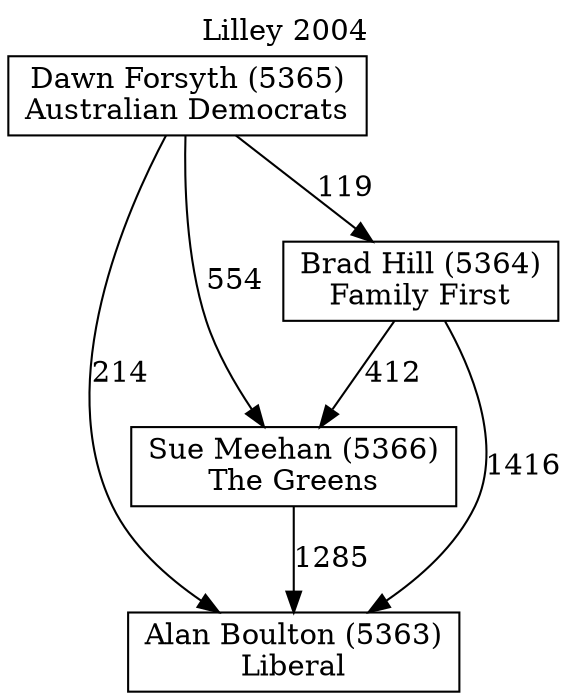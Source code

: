 // House preference flow
digraph "Alan Boulton (5363)_Lilley_2004" {
	graph [label="Lilley 2004" labelloc=t mclimit=10]
	node [shape=box]
	"Alan Boulton (5363)" [label="Alan Boulton (5363)
Liberal"]
	"Sue Meehan (5366)" [label="Sue Meehan (5366)
The Greens"]
	"Brad Hill (5364)" [label="Brad Hill (5364)
Family First"]
	"Dawn Forsyth (5365)" [label="Dawn Forsyth (5365)
Australian Democrats"]
	"Sue Meehan (5366)" -> "Alan Boulton (5363)" [label=1285]
	"Brad Hill (5364)" -> "Sue Meehan (5366)" [label=412]
	"Dawn Forsyth (5365)" -> "Brad Hill (5364)" [label=119]
	"Brad Hill (5364)" -> "Alan Boulton (5363)" [label=1416]
	"Dawn Forsyth (5365)" -> "Alan Boulton (5363)" [label=214]
	"Dawn Forsyth (5365)" -> "Sue Meehan (5366)" [label=554]
}

